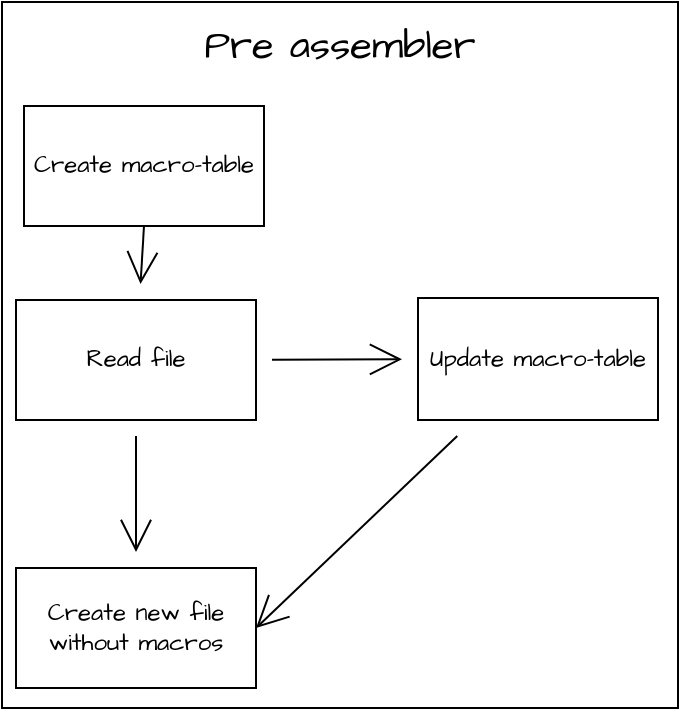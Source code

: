 <mxfile version="24.6.4" type="device">
  <diagram name="Page-1" id="vX2Ar_flGAt9DA4GkN2Y">
    <mxGraphModel dx="1466" dy="725" grid="1" gridSize="10" guides="1" tooltips="1" connect="1" arrows="1" fold="1" page="1" pageScale="1" pageWidth="827" pageHeight="1169" math="0" shadow="0">
      <root>
        <mxCell id="0" />
        <mxCell id="1" parent="0" />
        <mxCell id="cULDFnn_2rIM_OI12dHU-1" value="&lt;font style=&quot;font-size: 20px;&quot;&gt;Pre assembler&lt;/font&gt;&lt;div style=&quot;font-size: 20px;&quot;&gt;&lt;font style=&quot;font-size: 20px;&quot;&gt;&lt;br&gt;&lt;/font&gt;&lt;/div&gt;&lt;div style=&quot;font-size: 20px;&quot;&gt;&lt;font style=&quot;font-size: 20px;&quot;&gt;&lt;br&gt;&lt;/font&gt;&lt;/div&gt;&lt;div style=&quot;font-size: 20px;&quot;&gt;&lt;font style=&quot;font-size: 20px;&quot;&gt;&lt;br&gt;&lt;/font&gt;&lt;/div&gt;&lt;div style=&quot;font-size: 20px;&quot;&gt;&lt;font style=&quot;font-size: 20px;&quot;&gt;&lt;br&gt;&lt;/font&gt;&lt;/div&gt;&lt;div style=&quot;font-size: 20px;&quot;&gt;&lt;font style=&quot;font-size: 20px;&quot;&gt;&lt;br&gt;&lt;/font&gt;&lt;/div&gt;&lt;div style=&quot;font-size: 20px;&quot;&gt;&lt;font style=&quot;font-size: 20px;&quot;&gt;&lt;br&gt;&lt;/font&gt;&lt;/div&gt;&lt;div style=&quot;font-size: 20px;&quot;&gt;&lt;font style=&quot;font-size: 20px;&quot;&gt;&lt;br&gt;&lt;/font&gt;&lt;/div&gt;&lt;div style=&quot;font-size: 20px;&quot;&gt;&lt;font style=&quot;font-size: 20px;&quot;&gt;&lt;br&gt;&lt;/font&gt;&lt;/div&gt;&lt;div style=&quot;font-size: 20px;&quot;&gt;&lt;font style=&quot;font-size: 20px;&quot;&gt;&lt;br&gt;&lt;/font&gt;&lt;/div&gt;&lt;div style=&quot;font-size: 20px;&quot;&gt;&lt;font style=&quot;font-size: 20px;&quot;&gt;&lt;br&gt;&lt;/font&gt;&lt;/div&gt;&lt;div style=&quot;font-size: 20px;&quot;&gt;&lt;font style=&quot;font-size: 20px;&quot;&gt;&lt;br&gt;&lt;/font&gt;&lt;/div&gt;&lt;div style=&quot;font-size: 20px;&quot;&gt;&lt;font style=&quot;font-size: 20px;&quot;&gt;&lt;br&gt;&lt;/font&gt;&lt;/div&gt;&lt;div style=&quot;font-size: 20px;&quot;&gt;&lt;br&gt;&lt;/div&gt;" style="rounded=0;whiteSpace=wrap;html=1;fontFamily=Architects Daughter;fontSource=https%3A%2F%2Ffonts.googleapis.com%2Fcss%3Ffamily%3DArchitects%2BDaughter;" parent="1" vertex="1">
          <mxGeometry x="214" y="60" width="338" height="353" as="geometry" />
        </mxCell>
        <mxCell id="cULDFnn_2rIM_OI12dHU-2" value="" style="edgeStyle=none;curved=1;rounded=0;orthogonalLoop=1;jettySize=auto;html=1;fontFamily=Architects Daughter;fontSource=https%3A%2F%2Ffonts.googleapis.com%2Fcss%3Ffamily%3DArchitects%2BDaughter;fontSize=16;startSize=14;endArrow=open;endSize=14;sourcePerimeterSpacing=8;targetPerimeterSpacing=8;" parent="1" source="cULDFnn_2rIM_OI12dHU-4" target="cULDFnn_2rIM_OI12dHU-6" edge="1">
          <mxGeometry relative="1" as="geometry" />
        </mxCell>
        <mxCell id="cULDFnn_2rIM_OI12dHU-3" value="" style="edgeStyle=none;curved=1;rounded=0;orthogonalLoop=1;jettySize=auto;html=1;fontFamily=Architects Daughter;fontSource=https%3A%2F%2Ffonts.googleapis.com%2Fcss%3Ffamily%3DArchitects%2BDaughter;fontSize=16;startSize=14;endArrow=open;endSize=14;sourcePerimeterSpacing=8;targetPerimeterSpacing=8;" parent="1" source="cULDFnn_2rIM_OI12dHU-4" target="cULDFnn_2rIM_OI12dHU-8" edge="1">
          <mxGeometry relative="1" as="geometry" />
        </mxCell>
        <mxCell id="cULDFnn_2rIM_OI12dHU-4" value="Read file" style="rounded=0;whiteSpace=wrap;html=1;fontFamily=Architects Daughter;fontSource=https%3A%2F%2Ffonts.googleapis.com%2Fcss%3Ffamily%3DArchitects%2BDaughter;" parent="1" vertex="1">
          <mxGeometry x="221" y="209" width="120" height="60" as="geometry" />
        </mxCell>
        <mxCell id="cULDFnn_2rIM_OI12dHU-5" value="" style="edgeStyle=none;curved=1;rounded=0;orthogonalLoop=1;jettySize=auto;html=1;fontFamily=Architects Daughter;fontSource=https%3A%2F%2Ffonts.googleapis.com%2Fcss%3Ffamily%3DArchitects%2BDaughter;fontSize=16;startSize=14;endArrow=open;endSize=14;sourcePerimeterSpacing=8;targetPerimeterSpacing=8;exitX=0.5;exitY=1;exitDx=0;exitDy=0;" parent="1" source="cULDFnn_2rIM_OI12dHU-9" target="cULDFnn_2rIM_OI12dHU-4" edge="1">
          <mxGeometry relative="1" as="geometry">
            <mxPoint x="281" y="174.0" as="sourcePoint" />
          </mxGeometry>
        </mxCell>
        <mxCell id="cULDFnn_2rIM_OI12dHU-6" value="Create new file without macros" style="whiteSpace=wrap;html=1;fontFamily=Architects Daughter;rounded=0;fontSource=https%3A%2F%2Ffonts.googleapis.com%2Fcss%3Ffamily%3DArchitects%2BDaughter;" parent="1" vertex="1">
          <mxGeometry x="221" y="343" width="120" height="60" as="geometry" />
        </mxCell>
        <mxCell id="cULDFnn_2rIM_OI12dHU-7" style="edgeStyle=none;curved=1;rounded=0;orthogonalLoop=1;jettySize=auto;html=1;entryX=1;entryY=0.5;entryDx=0;entryDy=0;fontFamily=Architects Daughter;fontSource=https%3A%2F%2Ffonts.googleapis.com%2Fcss%3Ffamily%3DArchitects%2BDaughter;fontSize=16;startSize=14;endArrow=open;endSize=14;sourcePerimeterSpacing=8;targetPerimeterSpacing=8;" parent="1" source="cULDFnn_2rIM_OI12dHU-8" target="cULDFnn_2rIM_OI12dHU-6" edge="1">
          <mxGeometry relative="1" as="geometry" />
        </mxCell>
        <mxCell id="cULDFnn_2rIM_OI12dHU-8" value="Update macro-table" style="rounded=0;whiteSpace=wrap;html=1;fontFamily=Architects Daughter;fontSource=https%3A%2F%2Ffonts.googleapis.com%2Fcss%3Ffamily%3DArchitects%2BDaughter;" parent="1" vertex="1">
          <mxGeometry x="422" y="208" width="120" height="61" as="geometry" />
        </mxCell>
        <mxCell id="cULDFnn_2rIM_OI12dHU-9" value="Create macro-table" style="rounded=0;whiteSpace=wrap;html=1;fontFamily=Architects Daughter;fontSource=https%3A%2F%2Ffonts.googleapis.com%2Fcss%3Ffamily%3DArchitects%2BDaughter;" parent="1" vertex="1">
          <mxGeometry x="225" y="112" width="120" height="60" as="geometry" />
        </mxCell>
      </root>
    </mxGraphModel>
  </diagram>
</mxfile>
